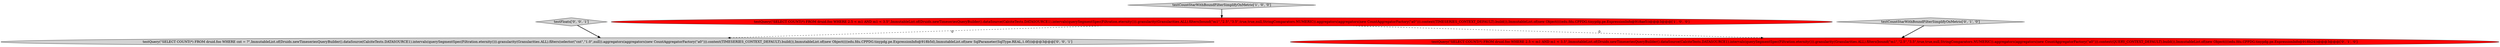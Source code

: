 digraph {
4 [style = filled, label = "testFloats['0', '0', '1']", fillcolor = lightgray, shape = diamond image = "AAA0AAABBB3BBB"];
5 [style = filled, label = "testQuery(\"SELECT COUNT(*) FROM druid.foo WHERE cnt = ?\",ImmutableList.of(Druids.newTimeseriesQueryBuilder().dataSource(CalciteTests.DATASOURCE1).intervals(querySegmentSpec(Filtration.eternity())).granularity(Granularities.ALL).filters(selector(\"cnt\",\"1.0\",null)).aggregators(aggregators(new CountAggregatorFactory(\"a0\"))).context(TIMESERIES_CONTEXT_DEFAULT).build()),ImmutableList.of(new Object((((edu.fdu.CPPDG.tinypdg.pe.ExpressionInfo@918b5d),ImmutableList.of(new SqlParameter(SqlType.REAL,1.0f)))@@@3@@@['0', '0', '1']", fillcolor = lightgray, shape = ellipse image = "AAA0AAABBB3BBB"];
1 [style = filled, label = "testCountStarWithBoundFilterSimplifyOnMetric['1', '0', '0']", fillcolor = lightgray, shape = diamond image = "AAA0AAABBB1BBB"];
0 [style = filled, label = "testQuery(\"SELECT COUNT(*) FROM druid.foo WHERE 2.5 < m1 AND m1 < 3.5\",ImmutableList.of(Druids.newTimeseriesQueryBuilder().dataSource(CalciteTests.DATASOURCE1).intervals(querySegmentSpec(Filtration.eternity())).granularity(Granularities.ALL).filters(bound(\"m1\",\"2.5\",\"3.5\",true,true,null,StringComparators.NUMERIC)).aggregators(aggregators(new CountAggregatorFactory(\"a0\"))).context(TIMESERIES_CONTEXT_DEFAULT).build()),ImmutableList.of(new Object((((edu.fdu.CPPDG.tinypdg.pe.ExpressionInfo@918ae5))@@@3@@@['1', '0', '0']", fillcolor = red, shape = ellipse image = "AAA1AAABBB1BBB"];
3 [style = filled, label = "testQuery(\"SELECT COUNT(*) FROM druid.foo WHERE 2.5 < m1 AND m1 < 3.5\",ImmutableList.of(Druids.newTimeseriesQueryBuilder().dataSource(CalciteTests.DATASOURCE1).intervals(querySegmentSpec(Filtration.eternity())).granularity(Granularities.ALL).filters(bound(\"m1\",\"2.5\",\"3.5\",true,true,null,StringComparators.NUMERIC)).aggregators(aggregators(new CountAggregatorFactory(\"a0\"))).context(QUERY_CONTEXT_DEFAULT).build()),ImmutableList.of(new Object((((edu.fdu.CPPDG.tinypdg.pe.ExpressionInfo@918b24))@@@3@@@['0', '1', '0']", fillcolor = red, shape = ellipse image = "AAA1AAABBB2BBB"];
2 [style = filled, label = "testCountStarWithBoundFilterSimplifyOnMetric['0', '1', '0']", fillcolor = lightgray, shape = diamond image = "AAA0AAABBB2BBB"];
0->3 [style = dashed, label="0"];
1->0 [style = bold, label=""];
0->5 [style = dashed, label="0"];
4->5 [style = bold, label=""];
2->3 [style = bold, label=""];
}
